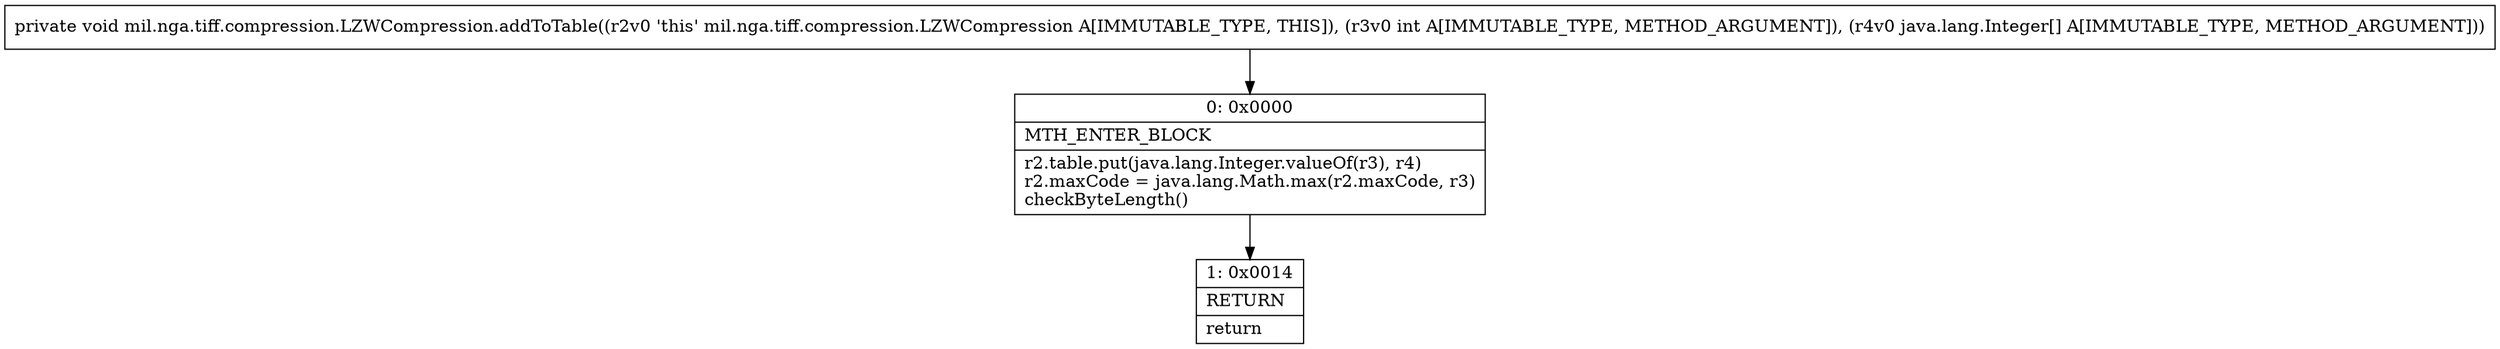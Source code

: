 digraph "CFG formil.nga.tiff.compression.LZWCompression.addToTable(I[Ljava\/lang\/Integer;)V" {
Node_0 [shape=record,label="{0\:\ 0x0000|MTH_ENTER_BLOCK\l|r2.table.put(java.lang.Integer.valueOf(r3), r4)\lr2.maxCode = java.lang.Math.max(r2.maxCode, r3)\lcheckByteLength()\l}"];
Node_1 [shape=record,label="{1\:\ 0x0014|RETURN\l|return\l}"];
MethodNode[shape=record,label="{private void mil.nga.tiff.compression.LZWCompression.addToTable((r2v0 'this' mil.nga.tiff.compression.LZWCompression A[IMMUTABLE_TYPE, THIS]), (r3v0 int A[IMMUTABLE_TYPE, METHOD_ARGUMENT]), (r4v0 java.lang.Integer[] A[IMMUTABLE_TYPE, METHOD_ARGUMENT])) }"];
MethodNode -> Node_0;
Node_0 -> Node_1;
}

